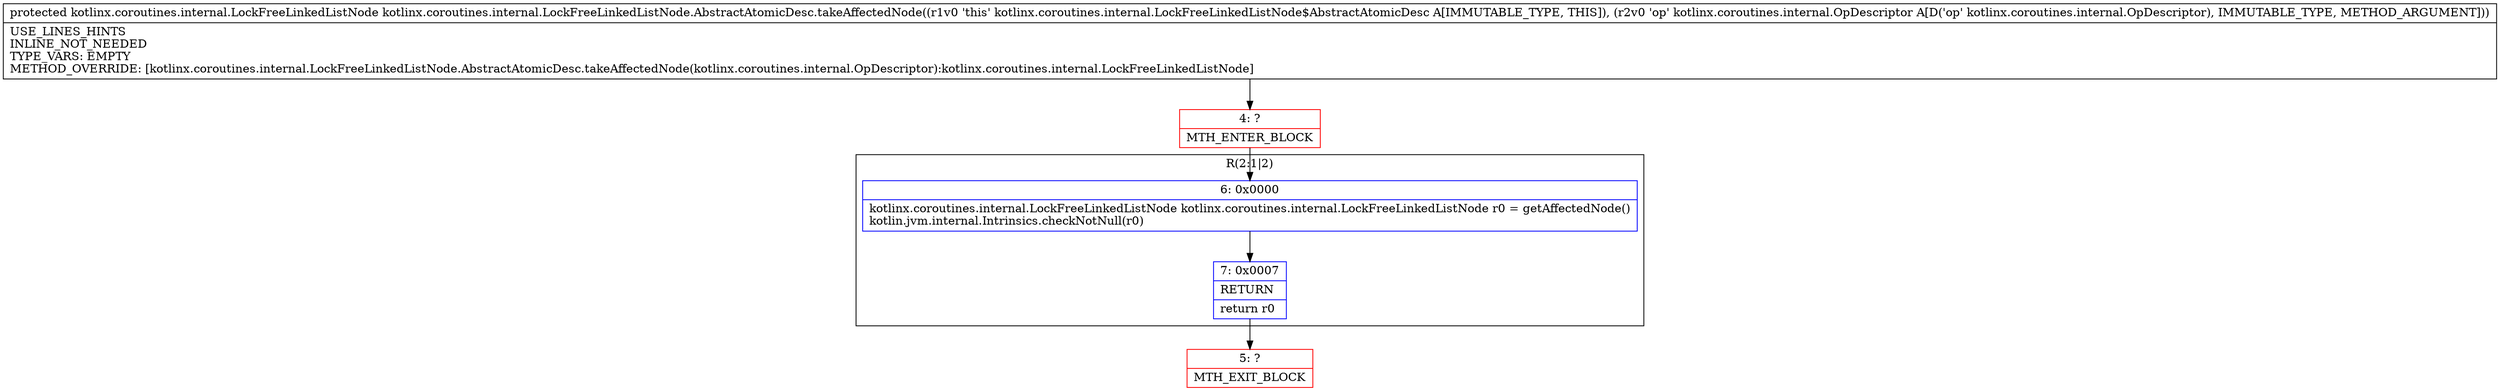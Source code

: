 digraph "CFG forkotlinx.coroutines.internal.LockFreeLinkedListNode.AbstractAtomicDesc.takeAffectedNode(Lkotlinx\/coroutines\/internal\/OpDescriptor;)Lkotlinx\/coroutines\/internal\/LockFreeLinkedListNode;" {
subgraph cluster_Region_459055396 {
label = "R(2:1|2)";
node [shape=record,color=blue];
Node_6 [shape=record,label="{6\:\ 0x0000|kotlinx.coroutines.internal.LockFreeLinkedListNode kotlinx.coroutines.internal.LockFreeLinkedListNode r0 = getAffectedNode()\lkotlin.jvm.internal.Intrinsics.checkNotNull(r0)\l}"];
Node_7 [shape=record,label="{7\:\ 0x0007|RETURN\l|return r0\l}"];
}
Node_4 [shape=record,color=red,label="{4\:\ ?|MTH_ENTER_BLOCK\l}"];
Node_5 [shape=record,color=red,label="{5\:\ ?|MTH_EXIT_BLOCK\l}"];
MethodNode[shape=record,label="{protected kotlinx.coroutines.internal.LockFreeLinkedListNode kotlinx.coroutines.internal.LockFreeLinkedListNode.AbstractAtomicDesc.takeAffectedNode((r1v0 'this' kotlinx.coroutines.internal.LockFreeLinkedListNode$AbstractAtomicDesc A[IMMUTABLE_TYPE, THIS]), (r2v0 'op' kotlinx.coroutines.internal.OpDescriptor A[D('op' kotlinx.coroutines.internal.OpDescriptor), IMMUTABLE_TYPE, METHOD_ARGUMENT]))  | USE_LINES_HINTS\lINLINE_NOT_NEEDED\lTYPE_VARS: EMPTY\lMETHOD_OVERRIDE: [kotlinx.coroutines.internal.LockFreeLinkedListNode.AbstractAtomicDesc.takeAffectedNode(kotlinx.coroutines.internal.OpDescriptor):kotlinx.coroutines.internal.LockFreeLinkedListNode]\l}"];
MethodNode -> Node_4;Node_6 -> Node_7;
Node_7 -> Node_5;
Node_4 -> Node_6;
}

